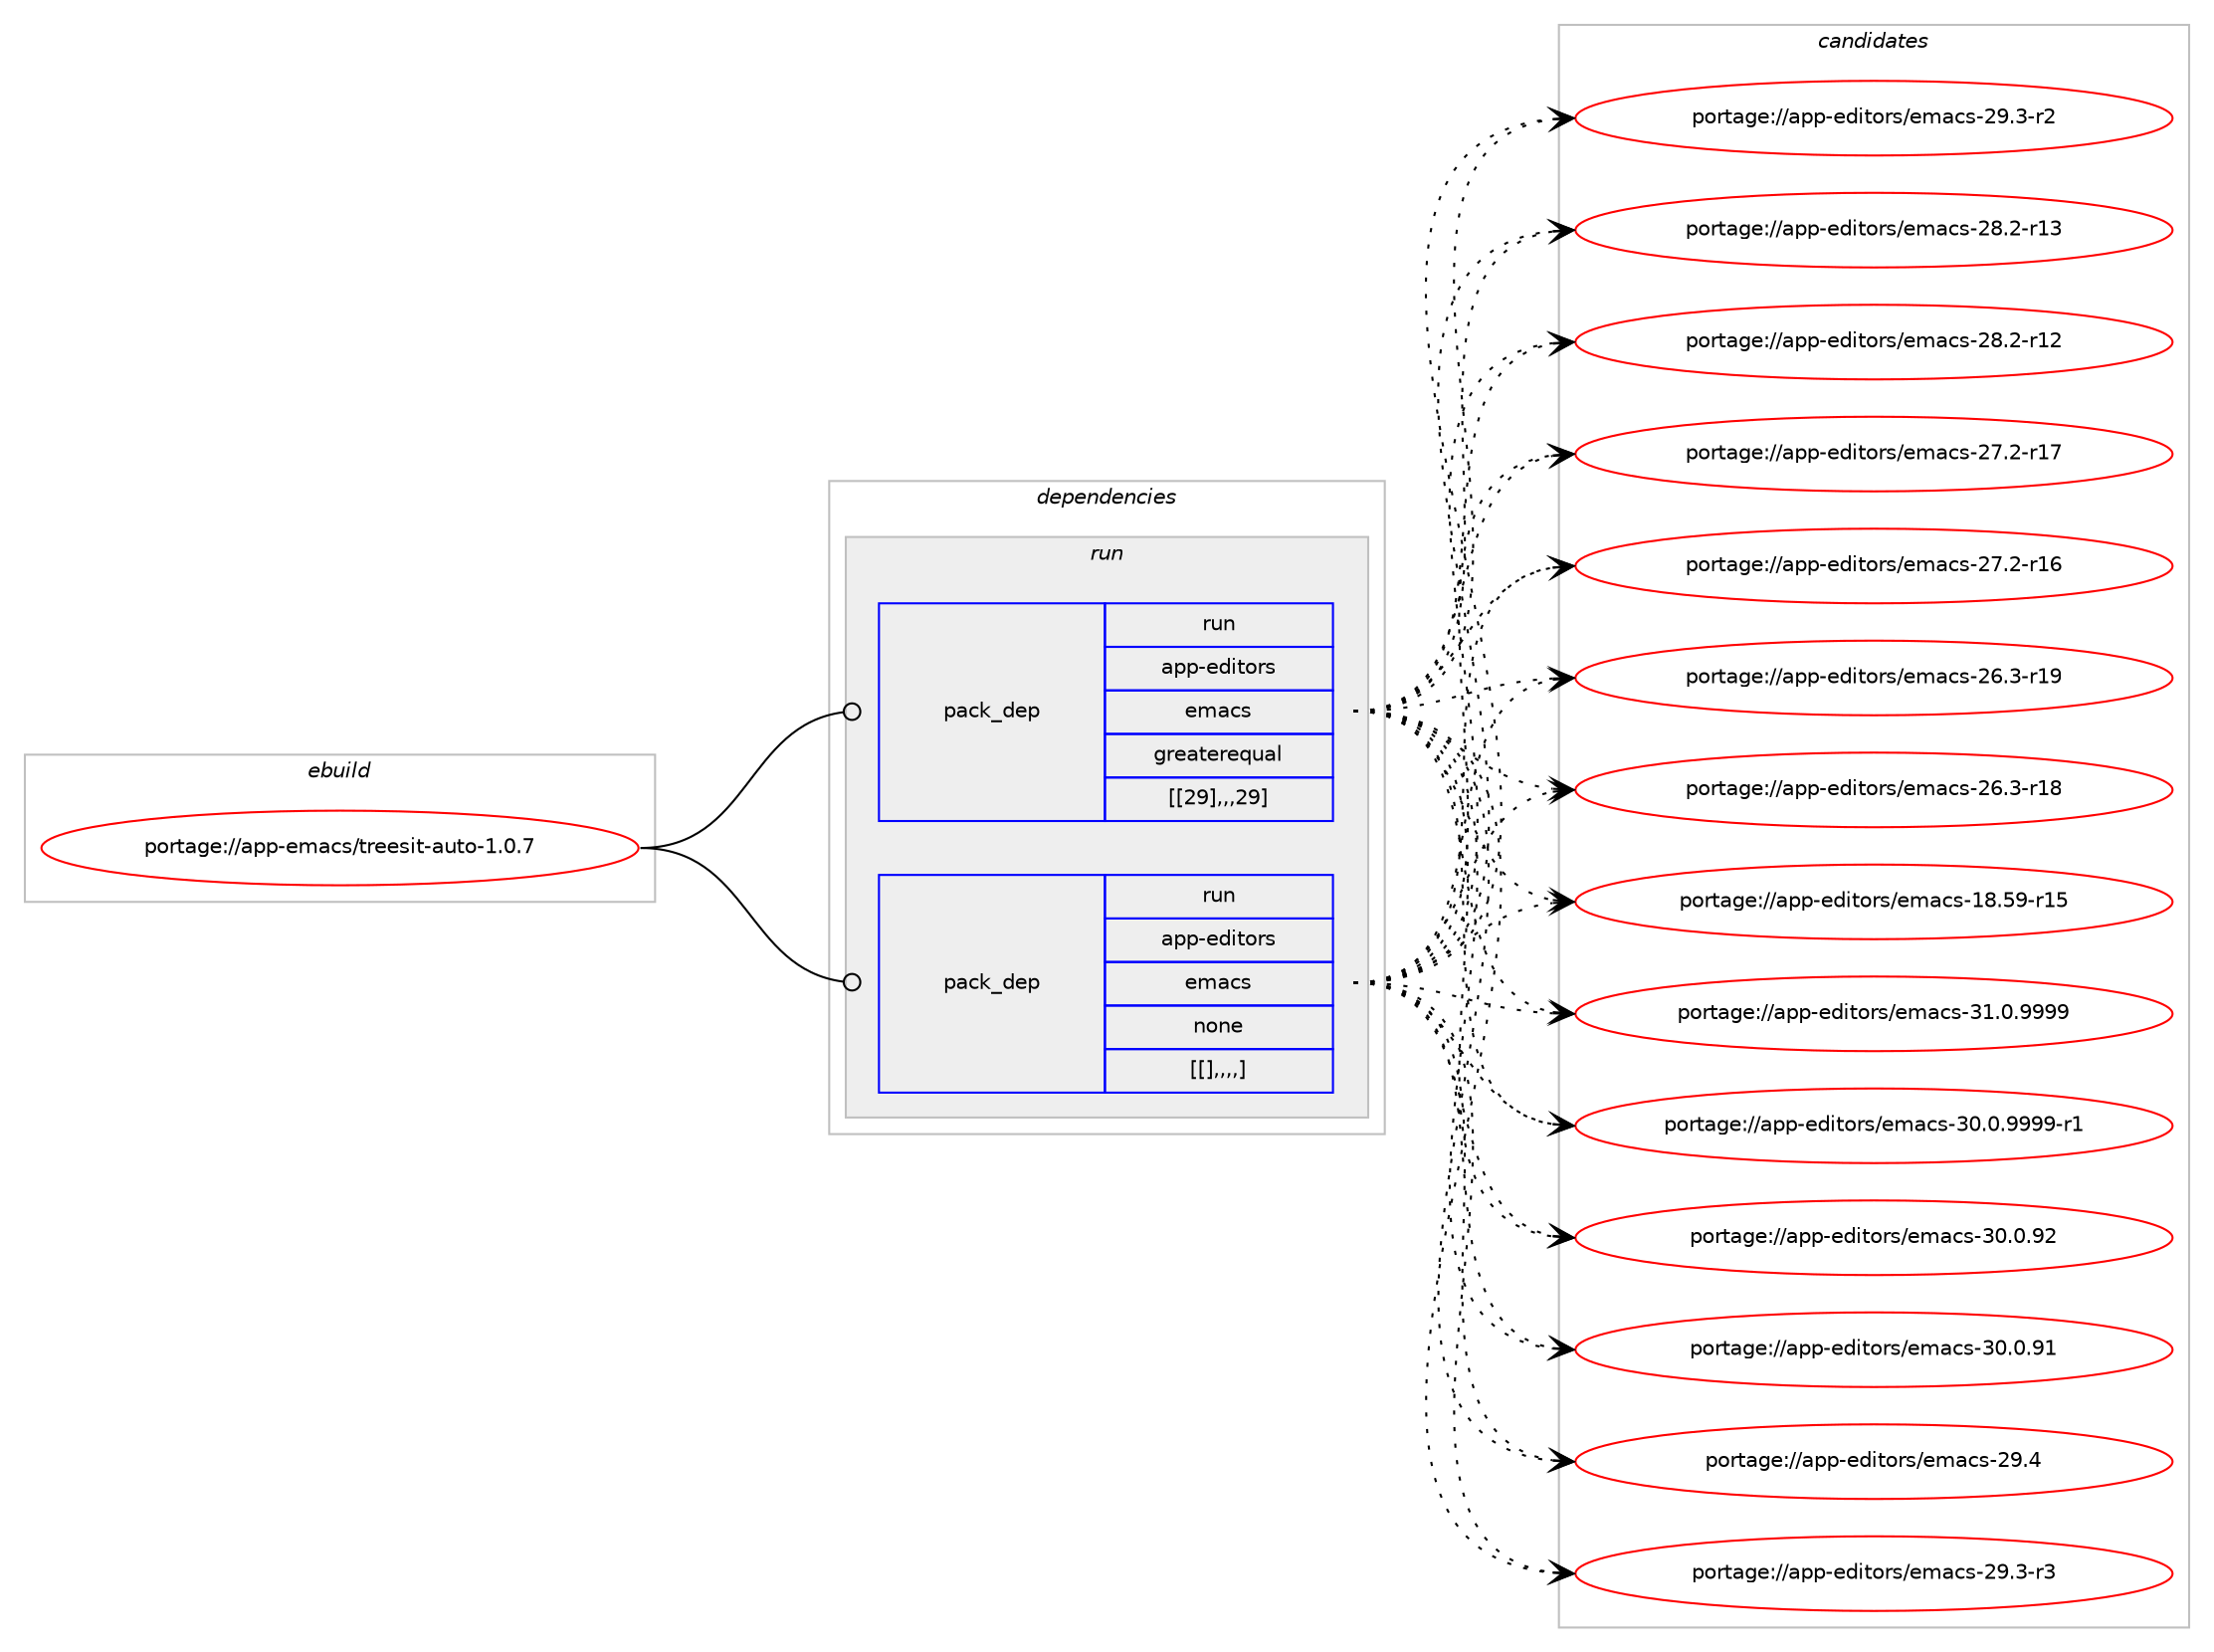 digraph prolog {

# *************
# Graph options
# *************

newrank=true;
concentrate=true;
compound=true;
graph [rankdir=LR,fontname=Helvetica,fontsize=10,ranksep=1.5];#, ranksep=2.5, nodesep=0.2];
edge  [arrowhead=vee];
node  [fontname=Helvetica,fontsize=10];

# **********
# The ebuild
# **********

subgraph cluster_leftcol {
color=gray;
label=<<i>ebuild</i>>;
id [label="portage://app-emacs/treesit-auto-1.0.7", color=red, width=4, href="../app-emacs/treesit-auto-1.0.7.svg"];
}

# ****************
# The dependencies
# ****************

subgraph cluster_midcol {
color=gray;
label=<<i>dependencies</i>>;
subgraph cluster_compile {
fillcolor="#eeeeee";
style=filled;
label=<<i>compile</i>>;
}
subgraph cluster_compileandrun {
fillcolor="#eeeeee";
style=filled;
label=<<i>compile and run</i>>;
}
subgraph cluster_run {
fillcolor="#eeeeee";
style=filled;
label=<<i>run</i>>;
subgraph pack17588 {
dependency24383 [label=<<TABLE BORDER="0" CELLBORDER="1" CELLSPACING="0" CELLPADDING="4" WIDTH="220"><TR><TD ROWSPAN="6" CELLPADDING="30">pack_dep</TD></TR><TR><TD WIDTH="110">run</TD></TR><TR><TD>app-editors</TD></TR><TR><TD>emacs</TD></TR><TR><TD>greaterequal</TD></TR><TR><TD>[[29],,,29]</TD></TR></TABLE>>, shape=none, color=blue];
}
id:e -> dependency24383:w [weight=20,style="solid",arrowhead="odot"];
subgraph pack17597 {
dependency24387 [label=<<TABLE BORDER="0" CELLBORDER="1" CELLSPACING="0" CELLPADDING="4" WIDTH="220"><TR><TD ROWSPAN="6" CELLPADDING="30">pack_dep</TD></TR><TR><TD WIDTH="110">run</TD></TR><TR><TD>app-editors</TD></TR><TR><TD>emacs</TD></TR><TR><TD>none</TD></TR><TR><TD>[[],,,,]</TD></TR></TABLE>>, shape=none, color=blue];
}
id:e -> dependency24387:w [weight=20,style="solid",arrowhead="odot"];
}
}

# **************
# The candidates
# **************

subgraph cluster_choices {
rank=same;
color=gray;
label=<<i>candidates</i>>;

subgraph choice17558 {
color=black;
nodesep=1;
choice971121124510110010511611111411547101109979911545514946484657575757 [label="portage://app-editors/emacs-31.0.9999", color=red, width=4,href="../app-editors/emacs-31.0.9999.svg"];
choice9711211245101100105116111114115471011099799115455148464846575757574511449 [label="portage://app-editors/emacs-30.0.9999-r1", color=red, width=4,href="../app-editors/emacs-30.0.9999-r1.svg"];
choice97112112451011001051161111141154710110997991154551484648465750 [label="portage://app-editors/emacs-30.0.92", color=red, width=4,href="../app-editors/emacs-30.0.92.svg"];
choice97112112451011001051161111141154710110997991154551484648465749 [label="portage://app-editors/emacs-30.0.91", color=red, width=4,href="../app-editors/emacs-30.0.91.svg"];
choice97112112451011001051161111141154710110997991154550574652 [label="portage://app-editors/emacs-29.4", color=red, width=4,href="../app-editors/emacs-29.4.svg"];
choice971121124510110010511611111411547101109979911545505746514511451 [label="portage://app-editors/emacs-29.3-r3", color=red, width=4,href="../app-editors/emacs-29.3-r3.svg"];
choice971121124510110010511611111411547101109979911545505746514511450 [label="portage://app-editors/emacs-29.3-r2", color=red, width=4,href="../app-editors/emacs-29.3-r2.svg"];
choice97112112451011001051161111141154710110997991154550564650451144951 [label="portage://app-editors/emacs-28.2-r13", color=red, width=4,href="../app-editors/emacs-28.2-r13.svg"];
choice97112112451011001051161111141154710110997991154550564650451144950 [label="portage://app-editors/emacs-28.2-r12", color=red, width=4,href="../app-editors/emacs-28.2-r12.svg"];
choice97112112451011001051161111141154710110997991154550554650451144955 [label="portage://app-editors/emacs-27.2-r17", color=red, width=4,href="../app-editors/emacs-27.2-r17.svg"];
choice97112112451011001051161111141154710110997991154550554650451144954 [label="portage://app-editors/emacs-27.2-r16", color=red, width=4,href="../app-editors/emacs-27.2-r16.svg"];
choice97112112451011001051161111141154710110997991154550544651451144957 [label="portage://app-editors/emacs-26.3-r19", color=red, width=4,href="../app-editors/emacs-26.3-r19.svg"];
choice97112112451011001051161111141154710110997991154550544651451144956 [label="portage://app-editors/emacs-26.3-r18", color=red, width=4,href="../app-editors/emacs-26.3-r18.svg"];
choice9711211245101100105116111114115471011099799115454956465357451144953 [label="portage://app-editors/emacs-18.59-r15", color=red, width=4,href="../app-editors/emacs-18.59-r15.svg"];
dependency24383:e -> choice971121124510110010511611111411547101109979911545514946484657575757:w [style=dotted,weight="100"];
dependency24383:e -> choice9711211245101100105116111114115471011099799115455148464846575757574511449:w [style=dotted,weight="100"];
dependency24383:e -> choice97112112451011001051161111141154710110997991154551484648465750:w [style=dotted,weight="100"];
dependency24383:e -> choice97112112451011001051161111141154710110997991154551484648465749:w [style=dotted,weight="100"];
dependency24383:e -> choice97112112451011001051161111141154710110997991154550574652:w [style=dotted,weight="100"];
dependency24383:e -> choice971121124510110010511611111411547101109979911545505746514511451:w [style=dotted,weight="100"];
dependency24383:e -> choice971121124510110010511611111411547101109979911545505746514511450:w [style=dotted,weight="100"];
dependency24383:e -> choice97112112451011001051161111141154710110997991154550564650451144951:w [style=dotted,weight="100"];
dependency24383:e -> choice97112112451011001051161111141154710110997991154550564650451144950:w [style=dotted,weight="100"];
dependency24383:e -> choice97112112451011001051161111141154710110997991154550554650451144955:w [style=dotted,weight="100"];
dependency24383:e -> choice97112112451011001051161111141154710110997991154550554650451144954:w [style=dotted,weight="100"];
dependency24383:e -> choice97112112451011001051161111141154710110997991154550544651451144957:w [style=dotted,weight="100"];
dependency24383:e -> choice97112112451011001051161111141154710110997991154550544651451144956:w [style=dotted,weight="100"];
dependency24383:e -> choice9711211245101100105116111114115471011099799115454956465357451144953:w [style=dotted,weight="100"];
}
subgraph choice17569 {
color=black;
nodesep=1;
choice971121124510110010511611111411547101109979911545514946484657575757 [label="portage://app-editors/emacs-31.0.9999", color=red, width=4,href="../app-editors/emacs-31.0.9999.svg"];
choice9711211245101100105116111114115471011099799115455148464846575757574511449 [label="portage://app-editors/emacs-30.0.9999-r1", color=red, width=4,href="../app-editors/emacs-30.0.9999-r1.svg"];
choice97112112451011001051161111141154710110997991154551484648465750 [label="portage://app-editors/emacs-30.0.92", color=red, width=4,href="../app-editors/emacs-30.0.92.svg"];
choice97112112451011001051161111141154710110997991154551484648465749 [label="portage://app-editors/emacs-30.0.91", color=red, width=4,href="../app-editors/emacs-30.0.91.svg"];
choice97112112451011001051161111141154710110997991154550574652 [label="portage://app-editors/emacs-29.4", color=red, width=4,href="../app-editors/emacs-29.4.svg"];
choice971121124510110010511611111411547101109979911545505746514511451 [label="portage://app-editors/emacs-29.3-r3", color=red, width=4,href="../app-editors/emacs-29.3-r3.svg"];
choice971121124510110010511611111411547101109979911545505746514511450 [label="portage://app-editors/emacs-29.3-r2", color=red, width=4,href="../app-editors/emacs-29.3-r2.svg"];
choice97112112451011001051161111141154710110997991154550564650451144951 [label="portage://app-editors/emacs-28.2-r13", color=red, width=4,href="../app-editors/emacs-28.2-r13.svg"];
choice97112112451011001051161111141154710110997991154550564650451144950 [label="portage://app-editors/emacs-28.2-r12", color=red, width=4,href="../app-editors/emacs-28.2-r12.svg"];
choice97112112451011001051161111141154710110997991154550554650451144955 [label="portage://app-editors/emacs-27.2-r17", color=red, width=4,href="../app-editors/emacs-27.2-r17.svg"];
choice97112112451011001051161111141154710110997991154550554650451144954 [label="portage://app-editors/emacs-27.2-r16", color=red, width=4,href="../app-editors/emacs-27.2-r16.svg"];
choice97112112451011001051161111141154710110997991154550544651451144957 [label="portage://app-editors/emacs-26.3-r19", color=red, width=4,href="../app-editors/emacs-26.3-r19.svg"];
choice97112112451011001051161111141154710110997991154550544651451144956 [label="portage://app-editors/emacs-26.3-r18", color=red, width=4,href="../app-editors/emacs-26.3-r18.svg"];
choice9711211245101100105116111114115471011099799115454956465357451144953 [label="portage://app-editors/emacs-18.59-r15", color=red, width=4,href="../app-editors/emacs-18.59-r15.svg"];
dependency24387:e -> choice971121124510110010511611111411547101109979911545514946484657575757:w [style=dotted,weight="100"];
dependency24387:e -> choice9711211245101100105116111114115471011099799115455148464846575757574511449:w [style=dotted,weight="100"];
dependency24387:e -> choice97112112451011001051161111141154710110997991154551484648465750:w [style=dotted,weight="100"];
dependency24387:e -> choice97112112451011001051161111141154710110997991154551484648465749:w [style=dotted,weight="100"];
dependency24387:e -> choice97112112451011001051161111141154710110997991154550574652:w [style=dotted,weight="100"];
dependency24387:e -> choice971121124510110010511611111411547101109979911545505746514511451:w [style=dotted,weight="100"];
dependency24387:e -> choice971121124510110010511611111411547101109979911545505746514511450:w [style=dotted,weight="100"];
dependency24387:e -> choice97112112451011001051161111141154710110997991154550564650451144951:w [style=dotted,weight="100"];
dependency24387:e -> choice97112112451011001051161111141154710110997991154550564650451144950:w [style=dotted,weight="100"];
dependency24387:e -> choice97112112451011001051161111141154710110997991154550554650451144955:w [style=dotted,weight="100"];
dependency24387:e -> choice97112112451011001051161111141154710110997991154550554650451144954:w [style=dotted,weight="100"];
dependency24387:e -> choice97112112451011001051161111141154710110997991154550544651451144957:w [style=dotted,weight="100"];
dependency24387:e -> choice97112112451011001051161111141154710110997991154550544651451144956:w [style=dotted,weight="100"];
dependency24387:e -> choice9711211245101100105116111114115471011099799115454956465357451144953:w [style=dotted,weight="100"];
}
}

}
